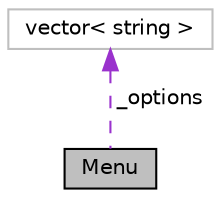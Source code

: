 digraph "Menu"
{
 // LATEX_PDF_SIZE
  edge [fontname="Helvetica",fontsize="10",labelfontname="Helvetica",labelfontsize="10"];
  node [fontname="Helvetica",fontsize="10",shape=record];
  Node1 [label="Menu",height=0.2,width=0.4,color="black", fillcolor="grey75", style="filled", fontcolor="black",tooltip="Lớp cơ sở cho các menu trong hệ thống."];
  Node2 -> Node1 [dir="back",color="darkorchid3",fontsize="10",style="dashed",label=" _options" ,fontname="Helvetica"];
  Node2 [label="vector\< string \>",height=0.2,width=0.4,color="grey75", fillcolor="white", style="filled",tooltip=" "];
}
